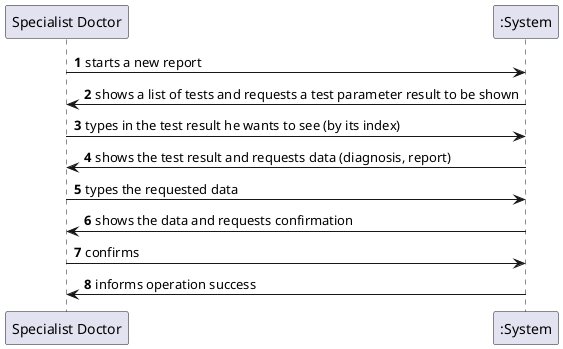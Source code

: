 @startuml

autonumber

"Specialist Doctor" -> ":System": starts a new report
":System" -> "Specialist Doctor": shows a list of tests and requests a test parameter result to be shown
"Specialist Doctor" -> ":System": types in the test result he wants to see (by its index)
":System" -> "Specialist Doctor": shows the test result and requests data (diagnosis, report)
"Specialist Doctor" -> ":System": types the requested data
":System" -> "Specialist Doctor": shows the data and requests confirmation
"Specialist Doctor" -> ":System": confirms
":System" -> "Specialist Doctor": informs operation success
@enduml
